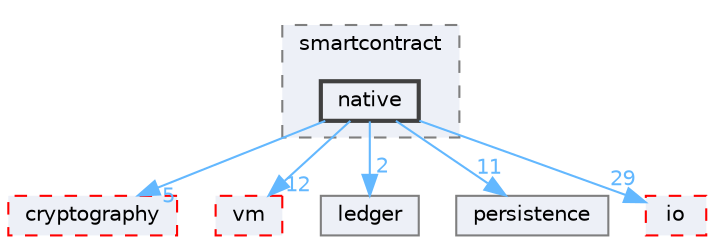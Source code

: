 digraph "include/neo/smartcontract/native"
{
 // LATEX_PDF_SIZE
  bgcolor="transparent";
  edge [fontname=Helvetica,fontsize=10,labelfontname=Helvetica,labelfontsize=10];
  node [fontname=Helvetica,fontsize=10,shape=box,height=0.2,width=0.4];
  compound=true
  subgraph clusterdir_1d072b0644af2f90e688c66b43067f89 {
    graph [ bgcolor="#edf0f7", pencolor="grey50", label="smartcontract", fontname=Helvetica,fontsize=10 style="filled,dashed", URL="dir_1d072b0644af2f90e688c66b43067f89.html",tooltip=""]
  dir_57270bab216f90e97df2210043b953d1 [label="native", fillcolor="#edf0f7", color="grey25", style="filled,bold", URL="dir_57270bab216f90e97df2210043b953d1.html",tooltip=""];
  }
  dir_13a601a931e8adce0785ba6498e440f3 [label="cryptography", fillcolor="#edf0f7", color="red", style="filled,dashed", URL="dir_13a601a931e8adce0785ba6498e440f3.html",tooltip=""];
  dir_16c01f464805871b0396c36eb2474401 [label="vm", fillcolor="#edf0f7", color="red", style="filled,dashed", URL="dir_16c01f464805871b0396c36eb2474401.html",tooltip=""];
  dir_265785174721d141513467cd49f63251 [label="ledger", fillcolor="#edf0f7", color="grey50", style="filled", URL="dir_265785174721d141513467cd49f63251.html",tooltip=""];
  dir_37d8e5daf0ea5fe7c879fdd1c39eb55f [label="persistence", fillcolor="#edf0f7", color="grey50", style="filled", URL="dir_37d8e5daf0ea5fe7c879fdd1c39eb55f.html",tooltip=""];
  dir_a46a28fba43bd7a324367dd633ce3fbb [label="io", fillcolor="#edf0f7", color="red", style="filled,dashed", URL="dir_a46a28fba43bd7a324367dd633ce3fbb.html",tooltip=""];
  dir_57270bab216f90e97df2210043b953d1->dir_13a601a931e8adce0785ba6498e440f3 [headlabel="5", labeldistance=1.5 headhref="dir_000034_000012.html" href="dir_000034_000012.html" color="steelblue1" fontcolor="steelblue1"];
  dir_57270bab216f90e97df2210043b953d1->dir_16c01f464805871b0396c36eb2474401 [headlabel="12", labeldistance=1.5 headhref="dir_000034_000062.html" href="dir_000034_000062.html" color="steelblue1" fontcolor="steelblue1"];
  dir_57270bab216f90e97df2210043b953d1->dir_265785174721d141513467cd49f63251 [headlabel="2", labeldistance=1.5 headhref="dir_000034_000024.html" href="dir_000034_000024.html" color="steelblue1" fontcolor="steelblue1"];
  dir_57270bab216f90e97df2210043b953d1->dir_37d8e5daf0ea5fe7c879fdd1c39eb55f [headlabel="11", labeldistance=1.5 headhref="dir_000034_000049.html" href="dir_000034_000049.html" color="steelblue1" fontcolor="steelblue1"];
  dir_57270bab216f90e97df2210043b953d1->dir_a46a28fba43bd7a324367dd633ce3fbb [headlabel="29", labeldistance=1.5 headhref="dir_000034_000020.html" href="dir_000034_000020.html" color="steelblue1" fontcolor="steelblue1"];
}
